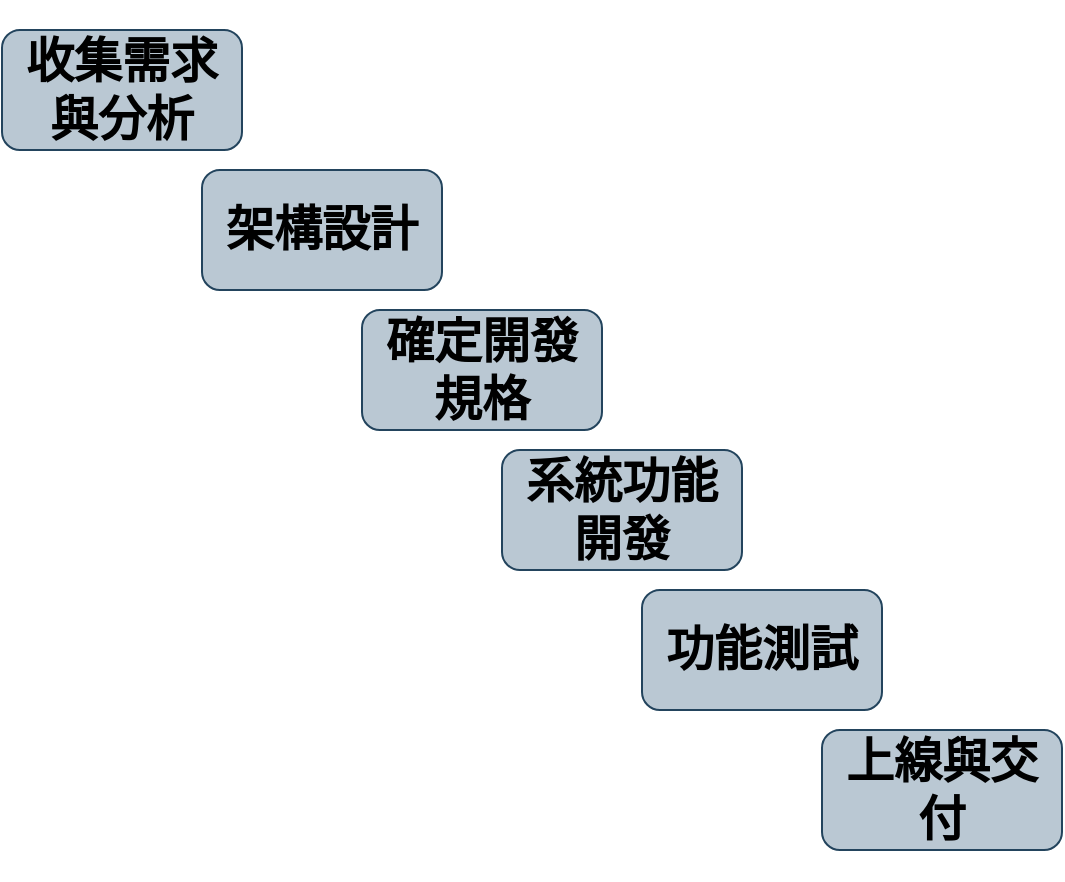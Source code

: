 <mxfile>
    <diagram id="dChWy9dHWwojhSYeyNyP" name="第1頁">
        <mxGraphModel dx="746" dy="563" grid="1" gridSize="10" guides="1" tooltips="1" connect="1" arrows="1" fold="1" page="1" pageScale="1" pageWidth="827" pageHeight="1169" math="0" shadow="0">
            <root>
                <mxCell id="0"/>
                <mxCell id="1" parent="0"/>
                <mxCell id="3" value="&lt;h1&gt;收集需求與分析&lt;/h1&gt;" style="rounded=1;whiteSpace=wrap;html=1;fillColor=#bac8d3;strokeColor=#23445d;fontStyle=1;fontColor=#000000;" vertex="1" parent="1">
                    <mxGeometry x="70" y="110" width="120" height="60" as="geometry"/>
                </mxCell>
                <mxCell id="5" value="&lt;h1&gt;架構設計&lt;/h1&gt;" style="rounded=1;whiteSpace=wrap;html=1;fillColor=#bac8d3;strokeColor=#23445d;fontStyle=1;fontColor=#000000;" vertex="1" parent="1">
                    <mxGeometry x="170" y="180" width="120" height="60" as="geometry"/>
                </mxCell>
                <mxCell id="6" value="&lt;h1&gt;確定開發規格&lt;/h1&gt;" style="rounded=1;whiteSpace=wrap;html=1;fillColor=#bac8d3;strokeColor=#23445d;fontStyle=1;fontColor=#000000;" vertex="1" parent="1">
                    <mxGeometry x="250" y="250" width="120" height="60" as="geometry"/>
                </mxCell>
                <mxCell id="7" value="&lt;h1&gt;系統功能開發&lt;/h1&gt;" style="rounded=1;whiteSpace=wrap;html=1;fillColor=#bac8d3;strokeColor=#23445d;fontStyle=1;fontColor=#000000;" vertex="1" parent="1">
                    <mxGeometry x="320" y="320" width="120" height="60" as="geometry"/>
                </mxCell>
                <mxCell id="8" value="&lt;h1&gt;功能測試&lt;/h1&gt;" style="rounded=1;whiteSpace=wrap;html=1;fillColor=#bac8d3;strokeColor=#23445d;fontStyle=1;fontColor=#000000;" vertex="1" parent="1">
                    <mxGeometry x="390" y="390" width="120" height="60" as="geometry"/>
                </mxCell>
                <mxCell id="9" value="&lt;h1&gt;上線與交付&lt;/h1&gt;" style="rounded=1;whiteSpace=wrap;html=1;fillColor=#bac8d3;strokeColor=#23445d;fontStyle=1;fontColor=#000000;" vertex="1" parent="1">
                    <mxGeometry x="480" y="460" width="120" height="60" as="geometry"/>
                </mxCell>
            </root>
        </mxGraphModel>
    </diagram>
</mxfile>